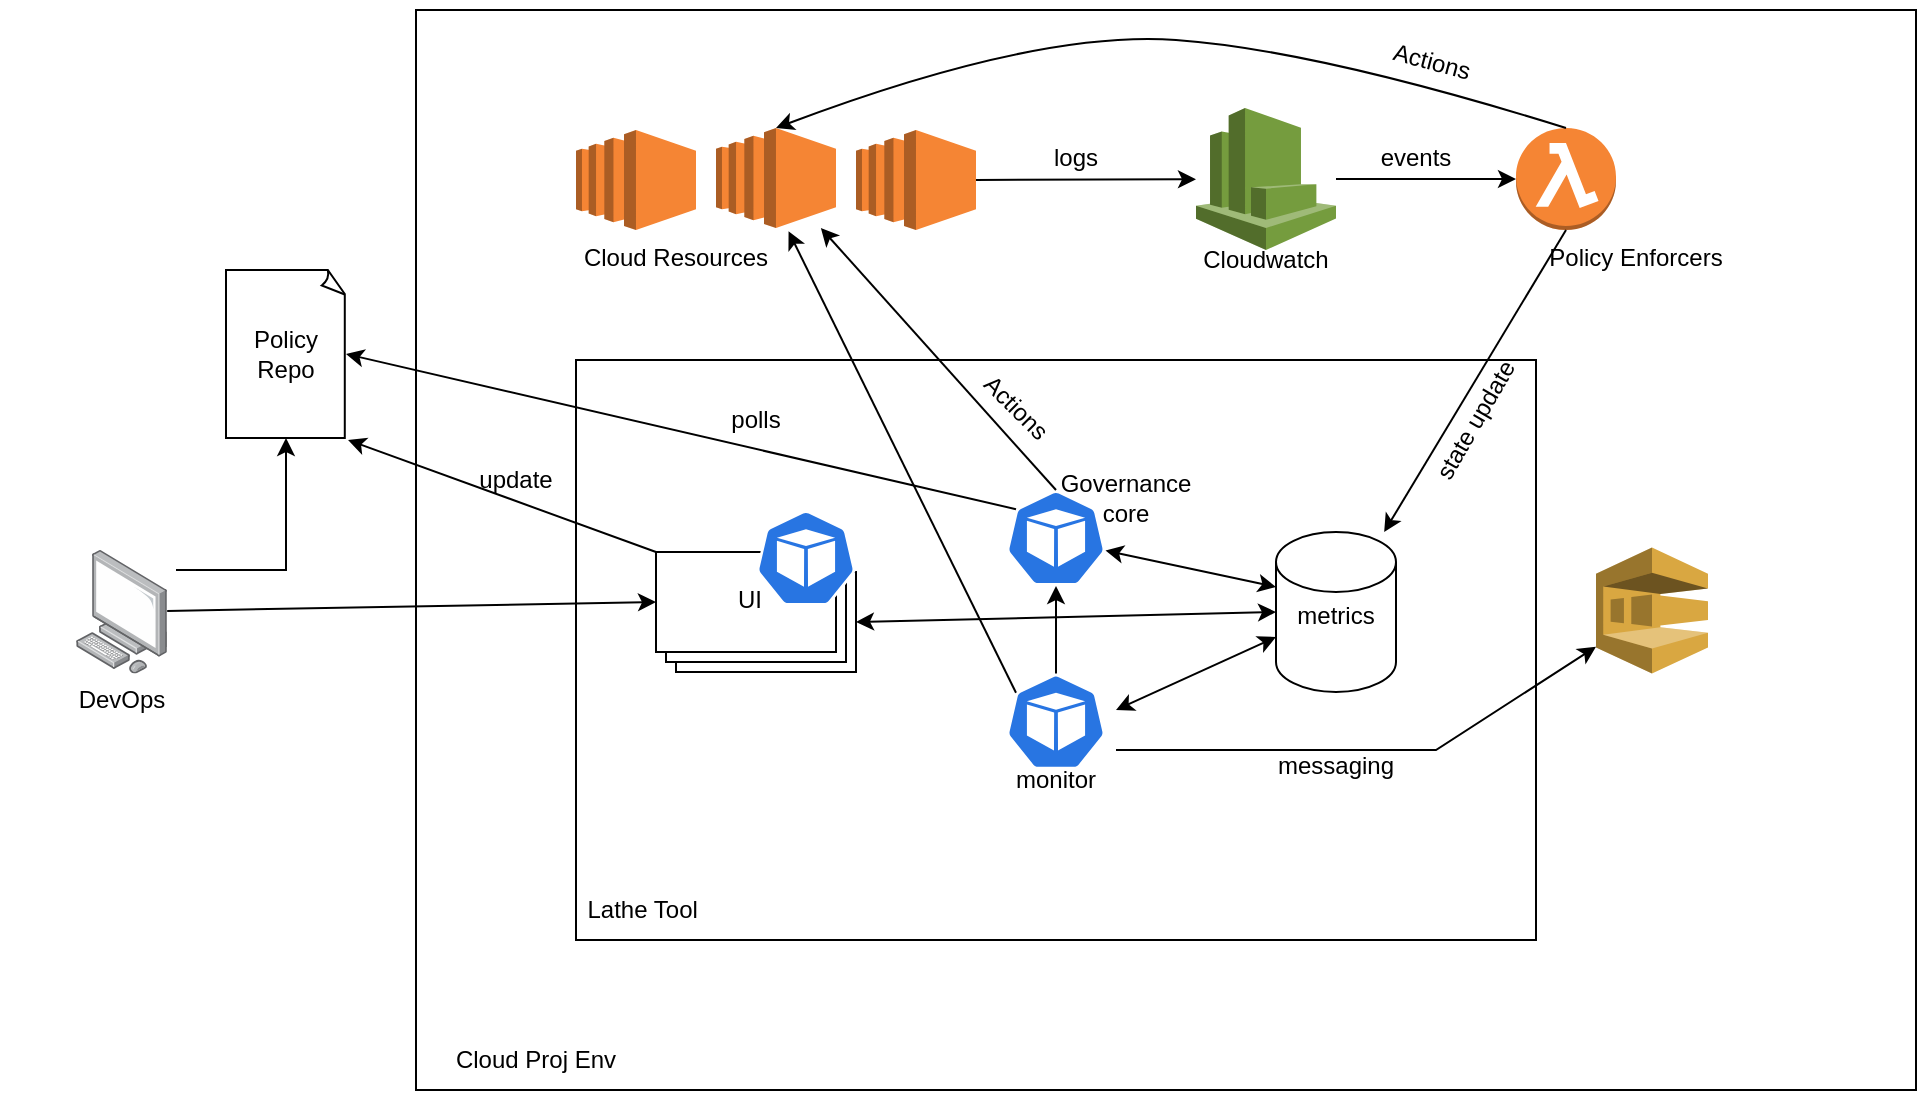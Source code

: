 <mxfile version="20.2.5" type="github">
  <diagram id="Vv94kJZP70gJv3WfLBMk" name="Page-1">
    <mxGraphModel dx="1061" dy="934" grid="1" gridSize="10" guides="1" tooltips="1" connect="1" arrows="1" fold="1" page="1" pageScale="1" pageWidth="1100" pageHeight="850" math="0" shadow="0">
      <root>
        <mxCell id="0" />
        <mxCell id="1" parent="0" />
        <mxCell id="CQJ7iR8nY9A5MEXB7DN9-19" value="" style="verticalLabelPosition=bottom;verticalAlign=top;html=1;shape=mxgraph.basic.rect;fillColor2=none;strokeWidth=1;size=20;indent=5;" vertex="1" parent="1">
          <mxGeometry x="270" y="80" width="750" height="540" as="geometry" />
        </mxCell>
        <mxCell id="CQJ7iR8nY9A5MEXB7DN9-18" value="" style="verticalLabelPosition=bottom;verticalAlign=top;html=1;shape=mxgraph.basic.rect;fillColor2=none;strokeWidth=1;size=20;indent=5;" vertex="1" parent="1">
          <mxGeometry x="350" y="255" width="480" height="290" as="geometry" />
        </mxCell>
        <mxCell id="CQJ7iR8nY9A5MEXB7DN9-4" value="" style="points=[];aspect=fixed;html=1;align=center;shadow=0;dashed=0;image;image=img/lib/allied_telesis/computer_and_terminals/Personal_Computer.svg;" vertex="1" parent="1">
          <mxGeometry x="100" y="350" width="45.6" height="61.8" as="geometry" />
        </mxCell>
        <mxCell id="CQJ7iR8nY9A5MEXB7DN9-6" value="" style="shape=image;html=1;verticalAlign=top;verticalLabelPosition=bottom;labelBackgroundColor=#ffffff;imageAspect=0;aspect=fixed;image=https://cdn1.iconfinder.com/data/icons/picons-social/57/github_rounded-128.png" vertex="1" parent="1">
          <mxGeometry x="180" y="150" width="50" height="50" as="geometry" />
        </mxCell>
        <mxCell id="CQJ7iR8nY9A5MEXB7DN9-8" value="Policy&lt;br&gt;Repo" style="whiteSpace=wrap;html=1;shape=mxgraph.basic.document" vertex="1" parent="1">
          <mxGeometry x="175" y="210" width="60" height="84" as="geometry" />
        </mxCell>
        <mxCell id="CQJ7iR8nY9A5MEXB7DN9-9" value="" style="endArrow=classic;html=1;rounded=0;entryX=0.5;entryY=1;entryDx=0;entryDy=0;entryPerimeter=0;" edge="1" parent="1" target="CQJ7iR8nY9A5MEXB7DN9-8">
          <mxGeometry width="50" height="50" relative="1" as="geometry">
            <mxPoint x="150" y="360" as="sourcePoint" />
            <mxPoint x="210" y="360" as="targetPoint" />
            <Array as="points">
              <mxPoint x="205" y="360" />
            </Array>
          </mxGeometry>
        </mxCell>
        <mxCell id="CQJ7iR8nY9A5MEXB7DN9-10" value="" style="outlineConnect=0;dashed=0;verticalLabelPosition=bottom;verticalAlign=top;align=center;html=1;shape=mxgraph.aws3.ec2;fillColor=#F58534;gradientColor=none;" vertex="1" parent="1">
          <mxGeometry x="350" y="140" width="60" height="50" as="geometry" />
        </mxCell>
        <mxCell id="CQJ7iR8nY9A5MEXB7DN9-11" value="" style="outlineConnect=0;dashed=0;verticalLabelPosition=bottom;verticalAlign=top;align=center;html=1;shape=mxgraph.aws3.ec2;fillColor=#F58534;gradientColor=none;" vertex="1" parent="1">
          <mxGeometry x="420" y="139" width="60" height="50" as="geometry" />
        </mxCell>
        <mxCell id="CQJ7iR8nY9A5MEXB7DN9-12" value="" style="outlineConnect=0;dashed=0;verticalLabelPosition=bottom;verticalAlign=top;align=center;html=1;shape=mxgraph.aws3.ec2;fillColor=#F58534;gradientColor=none;" vertex="1" parent="1">
          <mxGeometry x="490" y="140" width="60" height="50" as="geometry" />
        </mxCell>
        <mxCell id="CQJ7iR8nY9A5MEXB7DN9-13" value="" style="outlineConnect=0;dashed=0;verticalLabelPosition=bottom;verticalAlign=top;align=center;html=1;shape=mxgraph.aws3.cloudwatch;fillColor=#759C3E;gradientColor=none;" vertex="1" parent="1">
          <mxGeometry x="660" y="129" width="70" height="71" as="geometry" />
        </mxCell>
        <mxCell id="CQJ7iR8nY9A5MEXB7DN9-15" value="" style="outlineConnect=0;dashed=0;verticalLabelPosition=bottom;verticalAlign=top;align=center;html=1;shape=mxgraph.aws3.lambda_function;fillColor=#F58534;gradientColor=none;" vertex="1" parent="1">
          <mxGeometry x="820" y="139" width="50" height="51" as="geometry" />
        </mxCell>
        <mxCell id="CQJ7iR8nY9A5MEXB7DN9-16" value="" style="sketch=0;html=1;dashed=0;whitespace=wrap;fillColor=#2875E2;strokeColor=#ffffff;points=[[0.005,0.63,0],[0.1,0.2,0],[0.9,0.2,0],[0.5,0,0],[0.995,0.63,0],[0.72,0.99,0],[0.5,1,0],[0.28,0.99,0]];shape=mxgraph.kubernetes.icon;prIcon=pod" vertex="1" parent="1">
          <mxGeometry x="565" y="320" width="50" height="48" as="geometry" />
        </mxCell>
        <mxCell id="CQJ7iR8nY9A5MEXB7DN9-17" value="" style="verticalLabelPosition=bottom;verticalAlign=top;html=1;shape=mxgraph.basic.layered_rect;dx=10;outlineConnect=0;" vertex="1" parent="1">
          <mxGeometry x="390" y="351" width="100" height="60" as="geometry" />
        </mxCell>
        <mxCell id="CQJ7iR8nY9A5MEXB7DN9-20" value="" style="shape=cylinder3;whiteSpace=wrap;html=1;boundedLbl=1;backgroundOutline=1;size=15;" vertex="1" parent="1">
          <mxGeometry x="700" y="341" width="60" height="80" as="geometry" />
        </mxCell>
        <mxCell id="CQJ7iR8nY9A5MEXB7DN9-21" value="" style="sketch=0;html=1;dashed=0;whitespace=wrap;fillColor=#2875E2;strokeColor=#ffffff;points=[[0.005,0.63,0],[0.1,0.2,0],[0.9,0.2,0],[0.5,0,0],[0.995,0.63,0],[0.72,0.99,0],[0.5,1,0],[0.28,0.99,0]];shape=mxgraph.kubernetes.icon;prIcon=pod" vertex="1" parent="1">
          <mxGeometry x="565" y="411.8" width="50" height="48" as="geometry" />
        </mxCell>
        <mxCell id="CQJ7iR8nY9A5MEXB7DN9-22" value="" style="endArrow=classic;html=1;rounded=0;entryX=0;entryY=0;entryDx=0;entryDy=25;entryPerimeter=0;" edge="1" parent="1" source="CQJ7iR8nY9A5MEXB7DN9-4" target="CQJ7iR8nY9A5MEXB7DN9-17">
          <mxGeometry width="50" height="50" relative="1" as="geometry">
            <mxPoint x="100" y="550" as="sourcePoint" />
            <mxPoint x="150" y="500" as="targetPoint" />
          </mxGeometry>
        </mxCell>
        <mxCell id="CQJ7iR8nY9A5MEXB7DN9-23" value="" style="endArrow=classic;html=1;rounded=0;exitX=0.5;exitY=0;exitDx=0;exitDy=0;exitPerimeter=0;" edge="1" parent="1" source="CQJ7iR8nY9A5MEXB7DN9-16" target="CQJ7iR8nY9A5MEXB7DN9-11">
          <mxGeometry width="50" height="50" relative="1" as="geometry">
            <mxPoint x="520" y="240" as="sourcePoint" />
            <mxPoint x="570" y="190" as="targetPoint" />
          </mxGeometry>
        </mxCell>
        <mxCell id="CQJ7iR8nY9A5MEXB7DN9-25" value="" style="endArrow=classic;html=1;rounded=0;exitX=0.1;exitY=0.2;exitDx=0;exitDy=0;exitPerimeter=0;entryX=1;entryY=0.5;entryDx=0;entryDy=0;entryPerimeter=0;" edge="1" parent="1" source="CQJ7iR8nY9A5MEXB7DN9-16" target="CQJ7iR8nY9A5MEXB7DN9-8">
          <mxGeometry width="50" height="50" relative="1" as="geometry">
            <mxPoint x="460" y="320" as="sourcePoint" />
            <mxPoint x="510" y="270" as="targetPoint" />
          </mxGeometry>
        </mxCell>
        <mxCell id="CQJ7iR8nY9A5MEXB7DN9-26" value="" style="endArrow=classic;html=1;rounded=0;entryX=1.017;entryY=1.012;entryDx=0;entryDy=0;entryPerimeter=0;exitX=0;exitY=0;exitDx=0;exitDy=0;exitPerimeter=0;" edge="1" parent="1" source="CQJ7iR8nY9A5MEXB7DN9-17" target="CQJ7iR8nY9A5MEXB7DN9-8">
          <mxGeometry width="50" height="50" relative="1" as="geometry">
            <mxPoint x="240" y="350" as="sourcePoint" />
            <mxPoint x="290" y="300" as="targetPoint" />
          </mxGeometry>
        </mxCell>
        <mxCell id="CQJ7iR8nY9A5MEXB7DN9-28" value="" style="endArrow=classic;html=1;rounded=0;exitX=1;exitY=0.5;exitDx=0;exitDy=0;exitPerimeter=0;" edge="1" parent="1" source="CQJ7iR8nY9A5MEXB7DN9-12" target="CQJ7iR8nY9A5MEXB7DN9-13">
          <mxGeometry width="50" height="50" relative="1" as="geometry">
            <mxPoint x="580" y="190" as="sourcePoint" />
            <mxPoint x="630" y="140" as="targetPoint" />
          </mxGeometry>
        </mxCell>
        <mxCell id="CQJ7iR8nY9A5MEXB7DN9-29" value="" style="endArrow=classic;html=1;rounded=0;entryX=0;entryY=0.5;entryDx=0;entryDy=0;entryPerimeter=0;" edge="1" parent="1" source="CQJ7iR8nY9A5MEXB7DN9-13" target="CQJ7iR8nY9A5MEXB7DN9-15">
          <mxGeometry width="50" height="50" relative="1" as="geometry">
            <mxPoint x="750" y="200" as="sourcePoint" />
            <mxPoint x="800" y="150" as="targetPoint" />
          </mxGeometry>
        </mxCell>
        <mxCell id="CQJ7iR8nY9A5MEXB7DN9-30" value="" style="endArrow=classic;html=1;rounded=0;exitX=0.5;exitY=1;exitDx=0;exitDy=0;exitPerimeter=0;" edge="1" parent="1" source="CQJ7iR8nY9A5MEXB7DN9-15" target="CQJ7iR8nY9A5MEXB7DN9-20">
          <mxGeometry width="50" height="50" relative="1" as="geometry">
            <mxPoint x="880" y="280" as="sourcePoint" />
            <mxPoint x="930" y="230" as="targetPoint" />
          </mxGeometry>
        </mxCell>
        <mxCell id="CQJ7iR8nY9A5MEXB7DN9-32" value="" style="endArrow=classic;startArrow=classic;html=1;rounded=0;entryX=0;entryY=0;entryDx=0;entryDy=52.5;entryPerimeter=0;" edge="1" parent="1" target="CQJ7iR8nY9A5MEXB7DN9-20">
          <mxGeometry width="50" height="50" relative="1" as="geometry">
            <mxPoint x="620" y="430" as="sourcePoint" />
            <mxPoint x="690" y="410" as="targetPoint" />
          </mxGeometry>
        </mxCell>
        <mxCell id="CQJ7iR8nY9A5MEXB7DN9-33" value="" style="endArrow=classic;startArrow=classic;html=1;rounded=0;exitX=0.995;exitY=0.63;exitDx=0;exitDy=0;exitPerimeter=0;entryX=0;entryY=0;entryDx=0;entryDy=27.5;entryPerimeter=0;" edge="1" parent="1" source="CQJ7iR8nY9A5MEXB7DN9-16" target="CQJ7iR8nY9A5MEXB7DN9-20">
          <mxGeometry width="50" height="50" relative="1" as="geometry">
            <mxPoint x="620" y="390" as="sourcePoint" />
            <mxPoint x="670" y="340" as="targetPoint" />
          </mxGeometry>
        </mxCell>
        <mxCell id="CQJ7iR8nY9A5MEXB7DN9-34" value="" style="endArrow=classic;startArrow=classic;html=1;rounded=0;entryX=0;entryY=0.5;entryDx=0;entryDy=0;entryPerimeter=0;exitX=0;exitY=0;exitDx=100;exitDy=35;exitPerimeter=0;" edge="1" parent="1" source="CQJ7iR8nY9A5MEXB7DN9-17" target="CQJ7iR8nY9A5MEXB7DN9-20">
          <mxGeometry width="50" height="50" relative="1" as="geometry">
            <mxPoint x="450" y="500" as="sourcePoint" />
            <mxPoint x="500" y="450" as="targetPoint" />
          </mxGeometry>
        </mxCell>
        <mxCell id="CQJ7iR8nY9A5MEXB7DN9-36" value="Cloud Resources" style="text;html=1;strokeColor=none;fillColor=none;align=center;verticalAlign=middle;whiteSpace=wrap;rounded=0;" vertex="1" parent="1">
          <mxGeometry x="340" y="189" width="120" height="30" as="geometry" />
        </mxCell>
        <mxCell id="CQJ7iR8nY9A5MEXB7DN9-37" value="Cloudwatch" style="text;html=1;strokeColor=none;fillColor=none;align=center;verticalAlign=middle;whiteSpace=wrap;rounded=0;" vertex="1" parent="1">
          <mxGeometry x="635" y="190" width="120" height="30" as="geometry" />
        </mxCell>
        <mxCell id="CQJ7iR8nY9A5MEXB7DN9-38" value="Policy Enforcers" style="text;html=1;strokeColor=none;fillColor=none;align=center;verticalAlign=middle;whiteSpace=wrap;rounded=0;" vertex="1" parent="1">
          <mxGeometry x="820" y="189" width="120" height="30" as="geometry" />
        </mxCell>
        <mxCell id="CQJ7iR8nY9A5MEXB7DN9-40" value="" style="curved=1;endArrow=classic;html=1;rounded=0;exitX=0.5;exitY=0;exitDx=0;exitDy=0;exitPerimeter=0;entryX=0.5;entryY=0;entryDx=0;entryDy=0;entryPerimeter=0;" edge="1" parent="1" source="CQJ7iR8nY9A5MEXB7DN9-15" target="CQJ7iR8nY9A5MEXB7DN9-11">
          <mxGeometry width="50" height="50" relative="1" as="geometry">
            <mxPoint x="580" y="140" as="sourcePoint" />
            <mxPoint x="630" y="90" as="targetPoint" />
            <Array as="points">
              <mxPoint x="720" y="100" />
              <mxPoint x="580" y="90" />
            </Array>
          </mxGeometry>
        </mxCell>
        <mxCell id="CQJ7iR8nY9A5MEXB7DN9-41" value="Actions" style="text;html=1;strokeColor=none;fillColor=none;align=center;verticalAlign=middle;whiteSpace=wrap;rounded=0;rotation=15;" vertex="1" parent="1">
          <mxGeometry x="718" y="91" width="120" height="30" as="geometry" />
        </mxCell>
        <mxCell id="CQJ7iR8nY9A5MEXB7DN9-42" value="Actions" style="text;html=1;strokeColor=none;fillColor=none;align=center;verticalAlign=middle;whiteSpace=wrap;rounded=0;rotation=45;" vertex="1" parent="1">
          <mxGeometry x="510" y="264" width="120" height="30" as="geometry" />
        </mxCell>
        <mxCell id="CQJ7iR8nY9A5MEXB7DN9-43" value="logs&lt;span style=&quot;caret-color: rgba(0, 0, 0, 0); color: rgba(0, 0, 0, 0); font-family: monospace; font-size: 0px; text-align: start;&quot;&gt;%3CmxGraphModel%3E%3Croot%3E%3CmxCell%20id%3D%220%22%2F%3E%3CmxCell%20id%3D%221%22%20parent%3D%220%22%2F%3E%3CmxCell%20id%3D%222%22%20value%3D%22Cloudwatch%22%20style%3D%22text%3Bhtml%3D1%3BstrokeColor%3Dnone%3BfillColor%3Dnone%3Balign%3Dcenter%3BverticalAlign%3Dmiddle%3BwhiteSpace%3Dwrap%3Brounded%3D0%3B%22%20vertex%3D%221%22%20parent%3D%221%22%3E%3CmxGeometry%20x%3D%22635%22%20y%3D%22190%22%20width%3D%22120%22%20height%3D%2230%22%20as%3D%22geometry%22%2F%3E%3C%2FmxCell%3E%3C%2Froot%3E%3C%2FmxGraphModel%3E&lt;/span&gt;" style="text;html=1;strokeColor=none;fillColor=none;align=center;verticalAlign=middle;whiteSpace=wrap;rounded=0;" vertex="1" parent="1">
          <mxGeometry x="540" y="139" width="120" height="30" as="geometry" />
        </mxCell>
        <mxCell id="CQJ7iR8nY9A5MEXB7DN9-44" value="events" style="text;html=1;strokeColor=none;fillColor=none;align=center;verticalAlign=middle;whiteSpace=wrap;rounded=0;" vertex="1" parent="1">
          <mxGeometry x="710" y="139" width="120" height="30" as="geometry" />
        </mxCell>
        <mxCell id="CQJ7iR8nY9A5MEXB7DN9-45" value="state update" style="text;html=1;strokeColor=none;fillColor=none;align=center;verticalAlign=middle;whiteSpace=wrap;rounded=0;rotation=-60;" vertex="1" parent="1">
          <mxGeometry x="740" y="270" width="120" height="30" as="geometry" />
        </mxCell>
        <mxCell id="CQJ7iR8nY9A5MEXB7DN9-46" value="metrics" style="text;html=1;strokeColor=none;fillColor=none;align=center;verticalAlign=middle;whiteSpace=wrap;rounded=0;" vertex="1" parent="1">
          <mxGeometry x="670" y="368" width="120" height="30" as="geometry" />
        </mxCell>
        <mxCell id="CQJ7iR8nY9A5MEXB7DN9-47" value="polls" style="text;html=1;strokeColor=none;fillColor=none;align=center;verticalAlign=middle;whiteSpace=wrap;rounded=0;" vertex="1" parent="1">
          <mxGeometry x="380" y="270" width="120" height="30" as="geometry" />
        </mxCell>
        <mxCell id="CQJ7iR8nY9A5MEXB7DN9-48" value="update" style="text;html=1;strokeColor=none;fillColor=none;align=center;verticalAlign=middle;whiteSpace=wrap;rounded=0;" vertex="1" parent="1">
          <mxGeometry x="260" y="300" width="120" height="30" as="geometry" />
        </mxCell>
        <mxCell id="CQJ7iR8nY9A5MEXB7DN9-49" value="UI" style="text;html=1;strokeColor=none;fillColor=none;align=center;verticalAlign=middle;whiteSpace=wrap;rounded=0;" vertex="1" parent="1">
          <mxGeometry x="377" y="360" width="120" height="30" as="geometry" />
        </mxCell>
        <mxCell id="CQJ7iR8nY9A5MEXB7DN9-50" value="monitor" style="text;html=1;strokeColor=none;fillColor=none;align=center;verticalAlign=middle;whiteSpace=wrap;rounded=0;" vertex="1" parent="1">
          <mxGeometry x="530" y="450" width="120" height="30" as="geometry" />
        </mxCell>
        <mxCell id="CQJ7iR8nY9A5MEXB7DN9-51" value="Governance &lt;br&gt;core" style="text;html=1;strokeColor=none;fillColor=none;align=center;verticalAlign=middle;whiteSpace=wrap;rounded=0;" vertex="1" parent="1">
          <mxGeometry x="565" y="309" width="120" height="30" as="geometry" />
        </mxCell>
        <mxCell id="CQJ7iR8nY9A5MEXB7DN9-52" value="DevOps" style="text;html=1;strokeColor=none;fillColor=none;align=center;verticalAlign=middle;whiteSpace=wrap;rounded=0;" vertex="1" parent="1">
          <mxGeometry x="62.8" y="410" width="120" height="30" as="geometry" />
        </mxCell>
        <mxCell id="CQJ7iR8nY9A5MEXB7DN9-53" value="Lathe Tool&amp;nbsp;" style="text;html=1;strokeColor=none;fillColor=none;align=center;verticalAlign=middle;whiteSpace=wrap;rounded=0;" vertex="1" parent="1">
          <mxGeometry x="325" y="515" width="120" height="30" as="geometry" />
        </mxCell>
        <mxCell id="CQJ7iR8nY9A5MEXB7DN9-54" value="Cloud Proj Env" style="text;html=1;strokeColor=none;fillColor=none;align=center;verticalAlign=middle;whiteSpace=wrap;rounded=0;" vertex="1" parent="1">
          <mxGeometry x="270" y="590" width="120" height="30" as="geometry" />
        </mxCell>
        <mxCell id="CQJ7iR8nY9A5MEXB7DN9-55" value="" style="sketch=0;html=1;dashed=0;whitespace=wrap;fillColor=#2875E2;strokeColor=#ffffff;points=[[0.005,0.63,0],[0.1,0.2,0],[0.9,0.2,0],[0.5,0,0],[0.995,0.63,0],[0.72,0.99,0],[0.5,1,0],[0.28,0.99,0]];shape=mxgraph.kubernetes.icon;prIcon=pod" vertex="1" parent="1">
          <mxGeometry x="440" y="330" width="50" height="48" as="geometry" />
        </mxCell>
        <mxCell id="CQJ7iR8nY9A5MEXB7DN9-56" value="" style="endArrow=classic;html=1;rounded=0;exitX=0.1;exitY=0.2;exitDx=0;exitDy=0;exitPerimeter=0;entryX=0.969;entryY=0.056;entryDx=0;entryDy=0;entryPerimeter=0;" edge="1" parent="1" source="CQJ7iR8nY9A5MEXB7DN9-21" target="CQJ7iR8nY9A5MEXB7DN9-36">
          <mxGeometry width="50" height="50" relative="1" as="geometry">
            <mxPoint x="580" y="380" as="sourcePoint" />
            <mxPoint x="630" y="330" as="targetPoint" />
          </mxGeometry>
        </mxCell>
        <mxCell id="CQJ7iR8nY9A5MEXB7DN9-57" value="" style="endArrow=classic;html=1;rounded=0;exitX=0.5;exitY=0;exitDx=0;exitDy=0;exitPerimeter=0;entryX=0.5;entryY=1;entryDx=0;entryDy=0;entryPerimeter=0;" edge="1" parent="1" source="CQJ7iR8nY9A5MEXB7DN9-21" target="CQJ7iR8nY9A5MEXB7DN9-16">
          <mxGeometry width="50" height="50" relative="1" as="geometry">
            <mxPoint x="580" y="380" as="sourcePoint" />
            <mxPoint x="630" y="330" as="targetPoint" />
          </mxGeometry>
        </mxCell>
        <mxCell id="CQJ7iR8nY9A5MEXB7DN9-58" value="" style="outlineConnect=0;dashed=0;verticalLabelPosition=bottom;verticalAlign=top;align=center;html=1;shape=mxgraph.aws3.sqs;fillColor=#D9A741;gradientColor=none;" vertex="1" parent="1">
          <mxGeometry x="860" y="348.8" width="56" height="63" as="geometry" />
        </mxCell>
        <mxCell id="CQJ7iR8nY9A5MEXB7DN9-59" value="" style="endArrow=classic;html=1;rounded=0;exitX=0.75;exitY=0;exitDx=0;exitDy=0;" edge="1" parent="1" source="CQJ7iR8nY9A5MEXB7DN9-50" target="CQJ7iR8nY9A5MEXB7DN9-58">
          <mxGeometry width="50" height="50" relative="1" as="geometry">
            <mxPoint x="640" y="509.8" as="sourcePoint" />
            <mxPoint x="690" y="459.8" as="targetPoint" />
            <Array as="points">
              <mxPoint x="780" y="450" />
            </Array>
          </mxGeometry>
        </mxCell>
        <mxCell id="CQJ7iR8nY9A5MEXB7DN9-60" value="messaging" style="text;html=1;strokeColor=none;fillColor=none;align=center;verticalAlign=middle;whiteSpace=wrap;rounded=0;" vertex="1" parent="1">
          <mxGeometry x="670" y="443" width="120" height="30" as="geometry" />
        </mxCell>
      </root>
    </mxGraphModel>
  </diagram>
</mxfile>
